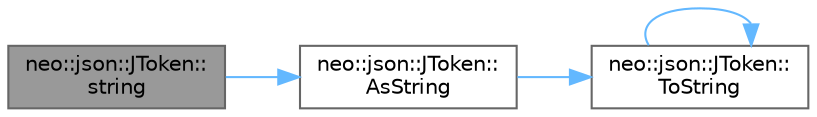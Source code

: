 digraph "neo::json::JToken::string"
{
 // LATEX_PDF_SIZE
  bgcolor="transparent";
  edge [fontname=Helvetica,fontsize=10,labelfontname=Helvetica,labelfontsize=10];
  node [fontname=Helvetica,fontsize=10,shape=box,height=0.2,width=0.4];
  rankdir="LR";
  Node1 [id="Node000001",label="neo::json::JToken::\lstring",height=0.2,width=0.4,color="gray40", fillcolor="grey60", style="filled", fontcolor="black",tooltip="Implicit conversion to string."];
  Node1 -> Node2 [id="edge1_Node000001_Node000002",color="steelblue1",style="solid",tooltip=" "];
  Node2 [id="Node000002",label="neo::json::JToken::\lAsString",height=0.2,width=0.4,color="grey40", fillcolor="white", style="filled",URL="$classneo_1_1json_1_1_j_token.html#af71c278113c54dd73bb000c693931e97",tooltip="Converts the current JSON token to a string."];
  Node2 -> Node3 [id="edge2_Node000002_Node000003",color="steelblue1",style="solid",tooltip=" "];
  Node3 [id="Node000003",label="neo::json::JToken::\lToString",height=0.2,width=0.4,color="grey40", fillcolor="white", style="filled",URL="$classneo_1_1json_1_1_j_token.html#a42d1e592f73864c798a0e37b04ae1de7",tooltip="Converts this token to a string representation."];
  Node3 -> Node3 [id="edge3_Node000003_Node000003",color="steelblue1",style="solid",tooltip=" "];
}
